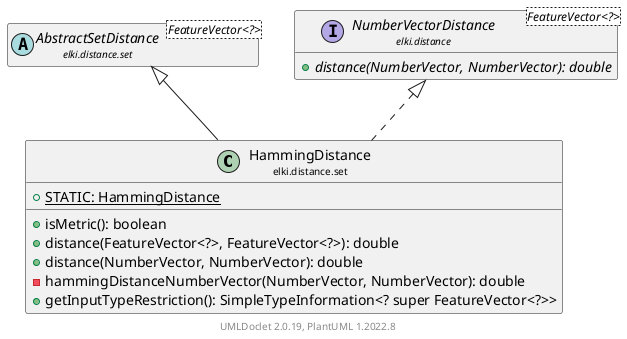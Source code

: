 @startuml
    remove .*\.(Instance|Par|Parameterizer|Factory)$
    set namespaceSeparator none
    hide empty fields
    hide empty methods

    class "<size:14>HammingDistance\n<size:10>elki.distance.set" as elki.distance.set.HammingDistance [[HammingDistance.html]] {
        {static} +STATIC: HammingDistance
        +isMetric(): boolean
        +distance(FeatureVector<?>, FeatureVector<?>): double
        +distance(NumberVector, NumberVector): double
        -hammingDistanceNumberVector(NumberVector, NumberVector): double
        +getInputTypeRestriction(): SimpleTypeInformation<? super FeatureVector<?>>
    }

    abstract class "<size:14>AbstractSetDistance\n<size:10>elki.distance.set" as elki.distance.set.AbstractSetDistance<FeatureVector<?>> [[AbstractSetDistance.html]]
    interface "<size:14>NumberVectorDistance\n<size:10>elki.distance" as elki.distance.NumberVectorDistance<FeatureVector<?>> [[../NumberVectorDistance.html]] {
        {abstract} +distance(NumberVector, NumberVector): double
    }
    class "<size:14>HammingDistance.Par\n<size:10>elki.distance.set" as elki.distance.set.HammingDistance.Par [[HammingDistance.Par.html]]

    elki.distance.set.AbstractSetDistance <|-- elki.distance.set.HammingDistance
    elki.distance.NumberVectorDistance <|.. elki.distance.set.HammingDistance
    elki.distance.set.HammingDistance +-- elki.distance.set.HammingDistance.Par

    center footer UMLDoclet 2.0.19, PlantUML 1.2022.8
@enduml
